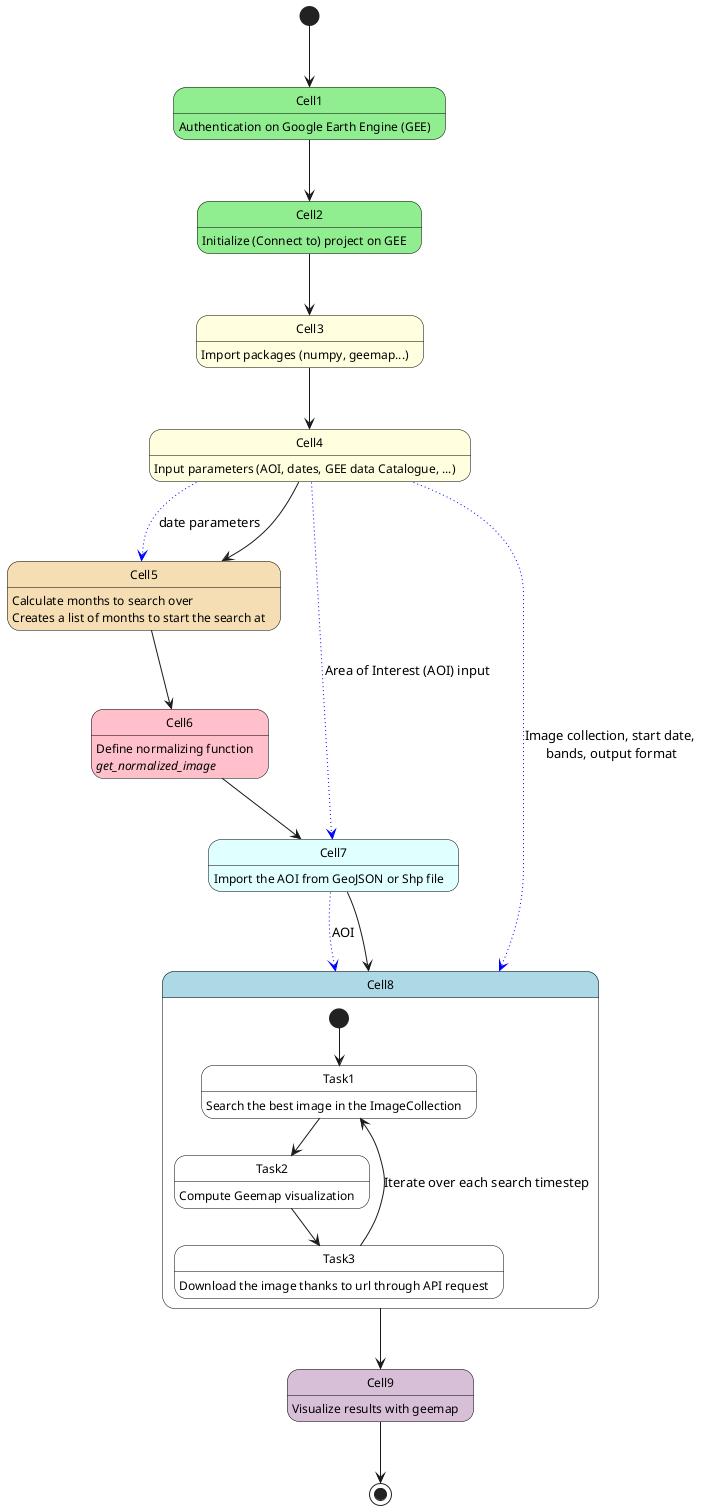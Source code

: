 @startuml GEE_code_steps

skinparam state {
    BackgroundColor White
    BorderColor Black
    FontName Arial
    FontSize 12
}

state Cell1 #lightgreen : Authentication on Google Earth Engine (GEE)
state Cell2 #lightgreen : Initialize (Connect to) project on GEE
state Cell3 #lightyellow : Import packages (numpy, geemap...)
state Cell4 #lightyellow : Input parameters (AOI, dates, GEE data Catalogue, ...)
state Cell5 #wheat : Calculate months to search over\nCreates a list of months to start the search at
state Cell6 #pink : Define normalizing function\n//get_normalized_image//
state Cell7 #lightcyan : Import the AOI from GeoJSON or Shp file

state Cell8 #lightblue {
    Task1 : Search the best image in the ImageCollection
    Task2 : Compute Geemap visualization
    Task3 : Download the image thanks to url through API request
    [*] --> Task1
    Task1 --> Task2
    Task2--> Task3
    Task3 --> Task1 : Iterate over each search timestep
}  
state Cell9 #thistle : Visualize results with geemap

[*] --> Cell1
Cell1 --> Cell2
Cell2 --> Cell3
Cell3 --> Cell4
Cell4 --> Cell5
Cell5 --> Cell6
Cell6 --> Cell7
Cell7 --> Cell8
Cell8--> Cell9
Cell9 -->[*]

Cell4 -right[dotted,#blue]-> Cell5 : date parameters
Cell4 -right[dotted,#blue]-> Cell7 : Area of Interest (AOI) input
Cell4 -right[dotted,#blue]-> Cell8 : Image collection, start date,\n bands, output format
Cell7 -right[dotted,#blue]-> Cell8 : AOI

@enduml
